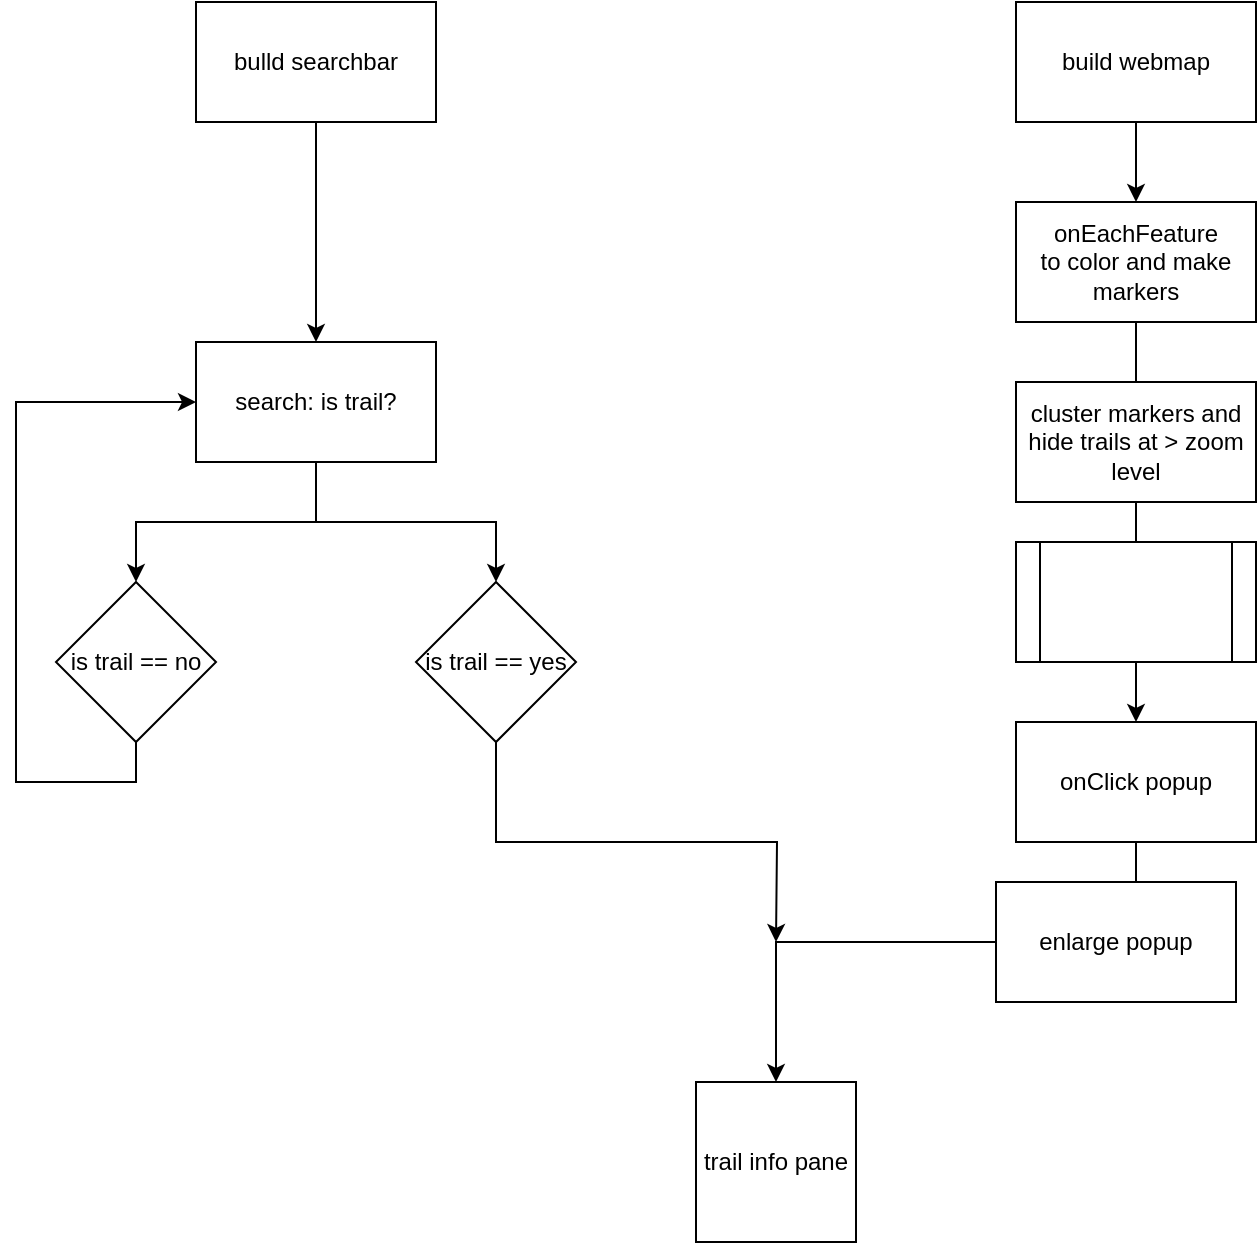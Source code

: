 <mxfile version="13.7.9" type="device"><diagram id="pKZtNeMmerZhaR8cv1zd" name="Page-1"><mxGraphModel dx="2210" dy="862" grid="1" gridSize="10" guides="1" tooltips="1" connect="1" arrows="1" fold="1" page="1" pageScale="1" pageWidth="850" pageHeight="1100" math="0" shadow="0"><root><mxCell id="0"/><mxCell id="1" parent="0"/><mxCell id="IM5Ocq26K8m8w0xxS34B-3" style="edgeStyle=orthogonalEdgeStyle;rounded=0;orthogonalLoop=1;jettySize=auto;html=1;exitX=0.5;exitY=1;exitDx=0;exitDy=0;entryX=0.5;entryY=0;entryDx=0;entryDy=0;" parent="1" source="IM5Ocq26K8m8w0xxS34B-1" target="IM5Ocq26K8m8w0xxS34B-2" edge="1"><mxGeometry relative="1" as="geometry"/></mxCell><mxCell id="IM5Ocq26K8m8w0xxS34B-1" value="bulld searchbar" style="rounded=0;whiteSpace=wrap;html=1;" parent="1" vertex="1"><mxGeometry x="90" y="10" width="120" height="60" as="geometry"/></mxCell><mxCell id="IM5Ocq26K8m8w0xxS34B-9" style="edgeStyle=orthogonalEdgeStyle;rounded=0;orthogonalLoop=1;jettySize=auto;html=1;exitX=0.5;exitY=1;exitDx=0;exitDy=0;entryX=0.5;entryY=0;entryDx=0;entryDy=0;" parent="1" source="IM5Ocq26K8m8w0xxS34B-2" target="IM5Ocq26K8m8w0xxS34B-4" edge="1"><mxGeometry relative="1" as="geometry"/></mxCell><mxCell id="IM5Ocq26K8m8w0xxS34B-10" style="edgeStyle=orthogonalEdgeStyle;rounded=0;orthogonalLoop=1;jettySize=auto;html=1;entryX=0.5;entryY=0;entryDx=0;entryDy=0;" parent="1" source="IM5Ocq26K8m8w0xxS34B-2" target="IM5Ocq26K8m8w0xxS34B-5" edge="1"><mxGeometry relative="1" as="geometry"/></mxCell><mxCell id="IM5Ocq26K8m8w0xxS34B-2" value="search: is trail?" style="rounded=0;whiteSpace=wrap;html=1;" parent="1" vertex="1"><mxGeometry x="90" y="180" width="120" height="60" as="geometry"/></mxCell><mxCell id="lPVdgxApKOL_7Oocklt5-8" style="edgeStyle=orthogonalEdgeStyle;rounded=0;orthogonalLoop=1;jettySize=auto;html=1;exitX=0.5;exitY=1;exitDx=0;exitDy=0;entryX=0;entryY=0.5;entryDx=0;entryDy=0;" edge="1" parent="1" source="IM5Ocq26K8m8w0xxS34B-4" target="IM5Ocq26K8m8w0xxS34B-2"><mxGeometry relative="1" as="geometry"><mxPoint x="80" y="200" as="targetPoint"/><Array as="points"><mxPoint x="60" y="400"/><mxPoint y="400"/><mxPoint y="210"/></Array></mxGeometry></mxCell><mxCell id="IM5Ocq26K8m8w0xxS34B-4" value="is trail == no" style="rhombus;whiteSpace=wrap;html=1;" parent="1" vertex="1"><mxGeometry x="20" y="300" width="80" height="80" as="geometry"/></mxCell><mxCell id="lPVdgxApKOL_7Oocklt5-7" style="edgeStyle=orthogonalEdgeStyle;rounded=0;orthogonalLoop=1;jettySize=auto;html=1;exitX=0.5;exitY=1;exitDx=0;exitDy=0;" edge="1" parent="1" source="IM5Ocq26K8m8w0xxS34B-5"><mxGeometry relative="1" as="geometry"><mxPoint x="380" y="480" as="targetPoint"/></mxGeometry></mxCell><mxCell id="IM5Ocq26K8m8w0xxS34B-5" value="is trail == yes" style="rhombus;whiteSpace=wrap;html=1;" parent="1" vertex="1"><mxGeometry x="200" y="300" width="80" height="80" as="geometry"/></mxCell><mxCell id="lPVdgxApKOL_7Oocklt5-3" style="edgeStyle=orthogonalEdgeStyle;rounded=0;orthogonalLoop=1;jettySize=auto;html=1;exitX=0.5;exitY=1;exitDx=0;exitDy=0;" edge="1" parent="1" source="lPVdgxApKOL_7Oocklt5-1" target="lPVdgxApKOL_7Oocklt5-2"><mxGeometry relative="1" as="geometry"/></mxCell><mxCell id="lPVdgxApKOL_7Oocklt5-1" value="build webmap" style="rounded=0;whiteSpace=wrap;html=1;" vertex="1" parent="1"><mxGeometry x="500" y="10" width="120" height="60" as="geometry"/></mxCell><mxCell id="lPVdgxApKOL_7Oocklt5-5" style="edgeStyle=orthogonalEdgeStyle;rounded=0;orthogonalLoop=1;jettySize=auto;html=1;exitX=0.5;exitY=1;exitDx=0;exitDy=0;entryX=0.5;entryY=0;entryDx=0;entryDy=0;" edge="1" parent="1" source="lPVdgxApKOL_7Oocklt5-2" target="lPVdgxApKOL_7Oocklt5-4"><mxGeometry relative="1" as="geometry"><Array as="points"><mxPoint x="560" y="230"/><mxPoint x="560" y="230"/></Array></mxGeometry></mxCell><mxCell id="lPVdgxApKOL_7Oocklt5-2" value="onEachFeature&lt;br&gt;to color and make markers" style="rounded=0;whiteSpace=wrap;html=1;" vertex="1" parent="1"><mxGeometry x="500" y="110" width="120" height="60" as="geometry"/></mxCell><mxCell id="lPVdgxApKOL_7Oocklt5-6" style="edgeStyle=orthogonalEdgeStyle;rounded=0;orthogonalLoop=1;jettySize=auto;html=1;entryX=0.5;entryY=0;entryDx=0;entryDy=0;" edge="1" parent="1" source="lPVdgxApKOL_7Oocklt5-4" target="lPVdgxApKOL_7Oocklt5-9"><mxGeometry relative="1" as="geometry"><mxPoint x="380" y="480" as="targetPoint"/><Array as="points"><mxPoint x="560" y="480"/><mxPoint x="380" y="480"/></Array></mxGeometry></mxCell><mxCell id="lPVdgxApKOL_7Oocklt5-4" value="onClick popup" style="rounded=0;whiteSpace=wrap;html=1;" vertex="1" parent="1"><mxGeometry x="500" y="370" width="120" height="60" as="geometry"/></mxCell><mxCell id="lPVdgxApKOL_7Oocklt5-9" value="trail info pane" style="whiteSpace=wrap;html=1;aspect=fixed;" vertex="1" parent="1"><mxGeometry x="340" y="550" width="80" height="80" as="geometry"/></mxCell><mxCell id="lPVdgxApKOL_7Oocklt5-10" value="enlarge popup" style="rounded=0;whiteSpace=wrap;html=1;" vertex="1" parent="1"><mxGeometry x="490" y="450" width="120" height="60" as="geometry"/></mxCell><mxCell id="lPVdgxApKOL_7Oocklt5-11" value="cluster markers and hide trails at &amp;gt; zoom level" style="rounded=0;whiteSpace=wrap;html=1;" vertex="1" parent="1"><mxGeometry x="500" y="200" width="120" height="60" as="geometry"/></mxCell><mxCell id="lPVdgxApKOL_7Oocklt5-15" value="" style="shape=process;whiteSpace=wrap;html=1;backgroundOutline=1;" vertex="1" parent="1"><mxGeometry x="500" y="280" width="120" height="60" as="geometry"/></mxCell></root></mxGraphModel></diagram></mxfile>
